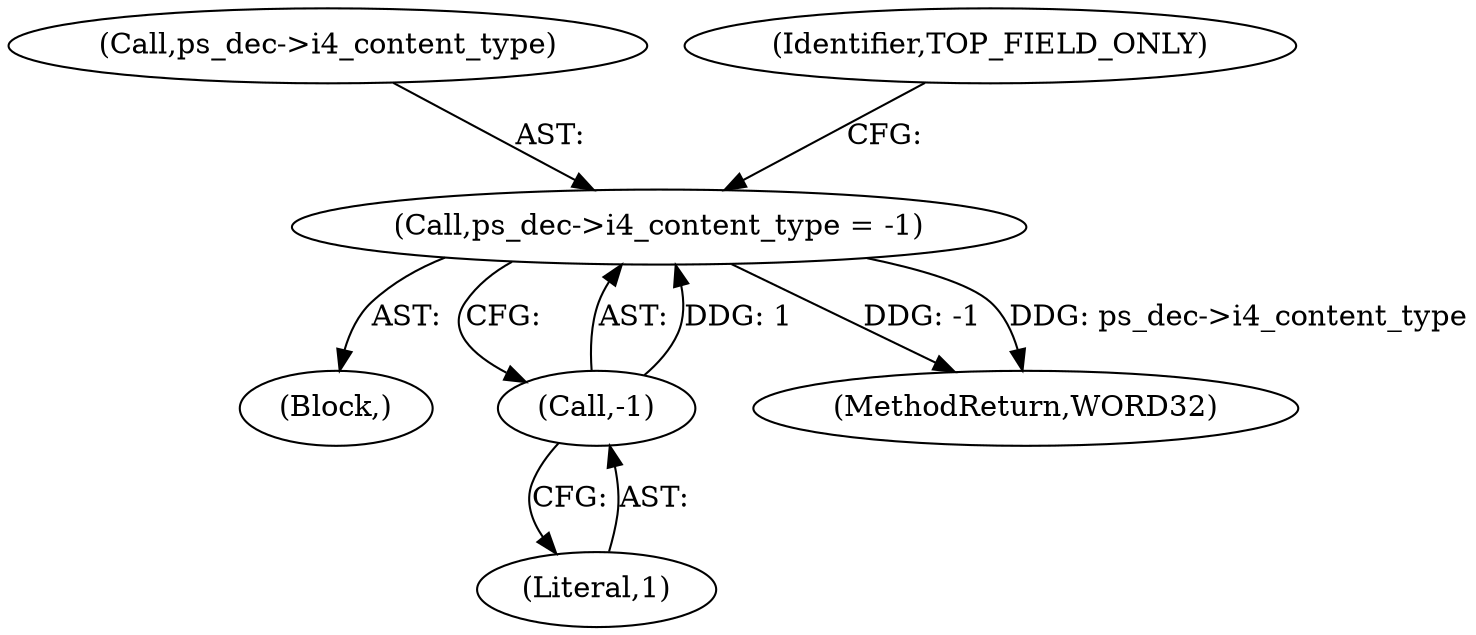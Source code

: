 digraph "0_Android_326fe991a4b7971e8aeaf4ac775491dd8abd85bb@pointer" {
"1000503" [label="(Call,ps_dec->i4_content_type = -1)"];
"1000507" [label="(Call,-1)"];
"1000507" [label="(Call,-1)"];
"1000503" [label="(Call,ps_dec->i4_content_type = -1)"];
"1000508" [label="(Literal,1)"];
"1000151" [label="(Block,)"];
"1000504" [label="(Call,ps_dec->i4_content_type)"];
"1000513" [label="(Identifier,TOP_FIELD_ONLY)"];
"1002147" [label="(MethodReturn,WORD32)"];
"1000503" -> "1000151"  [label="AST: "];
"1000503" -> "1000507"  [label="CFG: "];
"1000504" -> "1000503"  [label="AST: "];
"1000507" -> "1000503"  [label="AST: "];
"1000513" -> "1000503"  [label="CFG: "];
"1000503" -> "1002147"  [label="DDG: -1"];
"1000503" -> "1002147"  [label="DDG: ps_dec->i4_content_type"];
"1000507" -> "1000503"  [label="DDG: 1"];
"1000507" -> "1000508"  [label="CFG: "];
"1000508" -> "1000507"  [label="AST: "];
}
